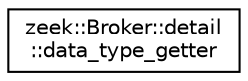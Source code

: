 digraph "Graphical Class Hierarchy"
{
 // LATEX_PDF_SIZE
  edge [fontname="Helvetica",fontsize="10",labelfontname="Helvetica",labelfontsize="10"];
  node [fontname="Helvetica",fontsize="10",shape=record];
  rankdir="LR";
  Node0 [label="zeek::Broker::detail\l::data_type_getter",height=0.2,width=0.4,color="black", fillcolor="white", style="filled",URL="$d7/d64/structzeek_1_1Broker_1_1detail_1_1data__type__getter.html",tooltip=" "];
}
